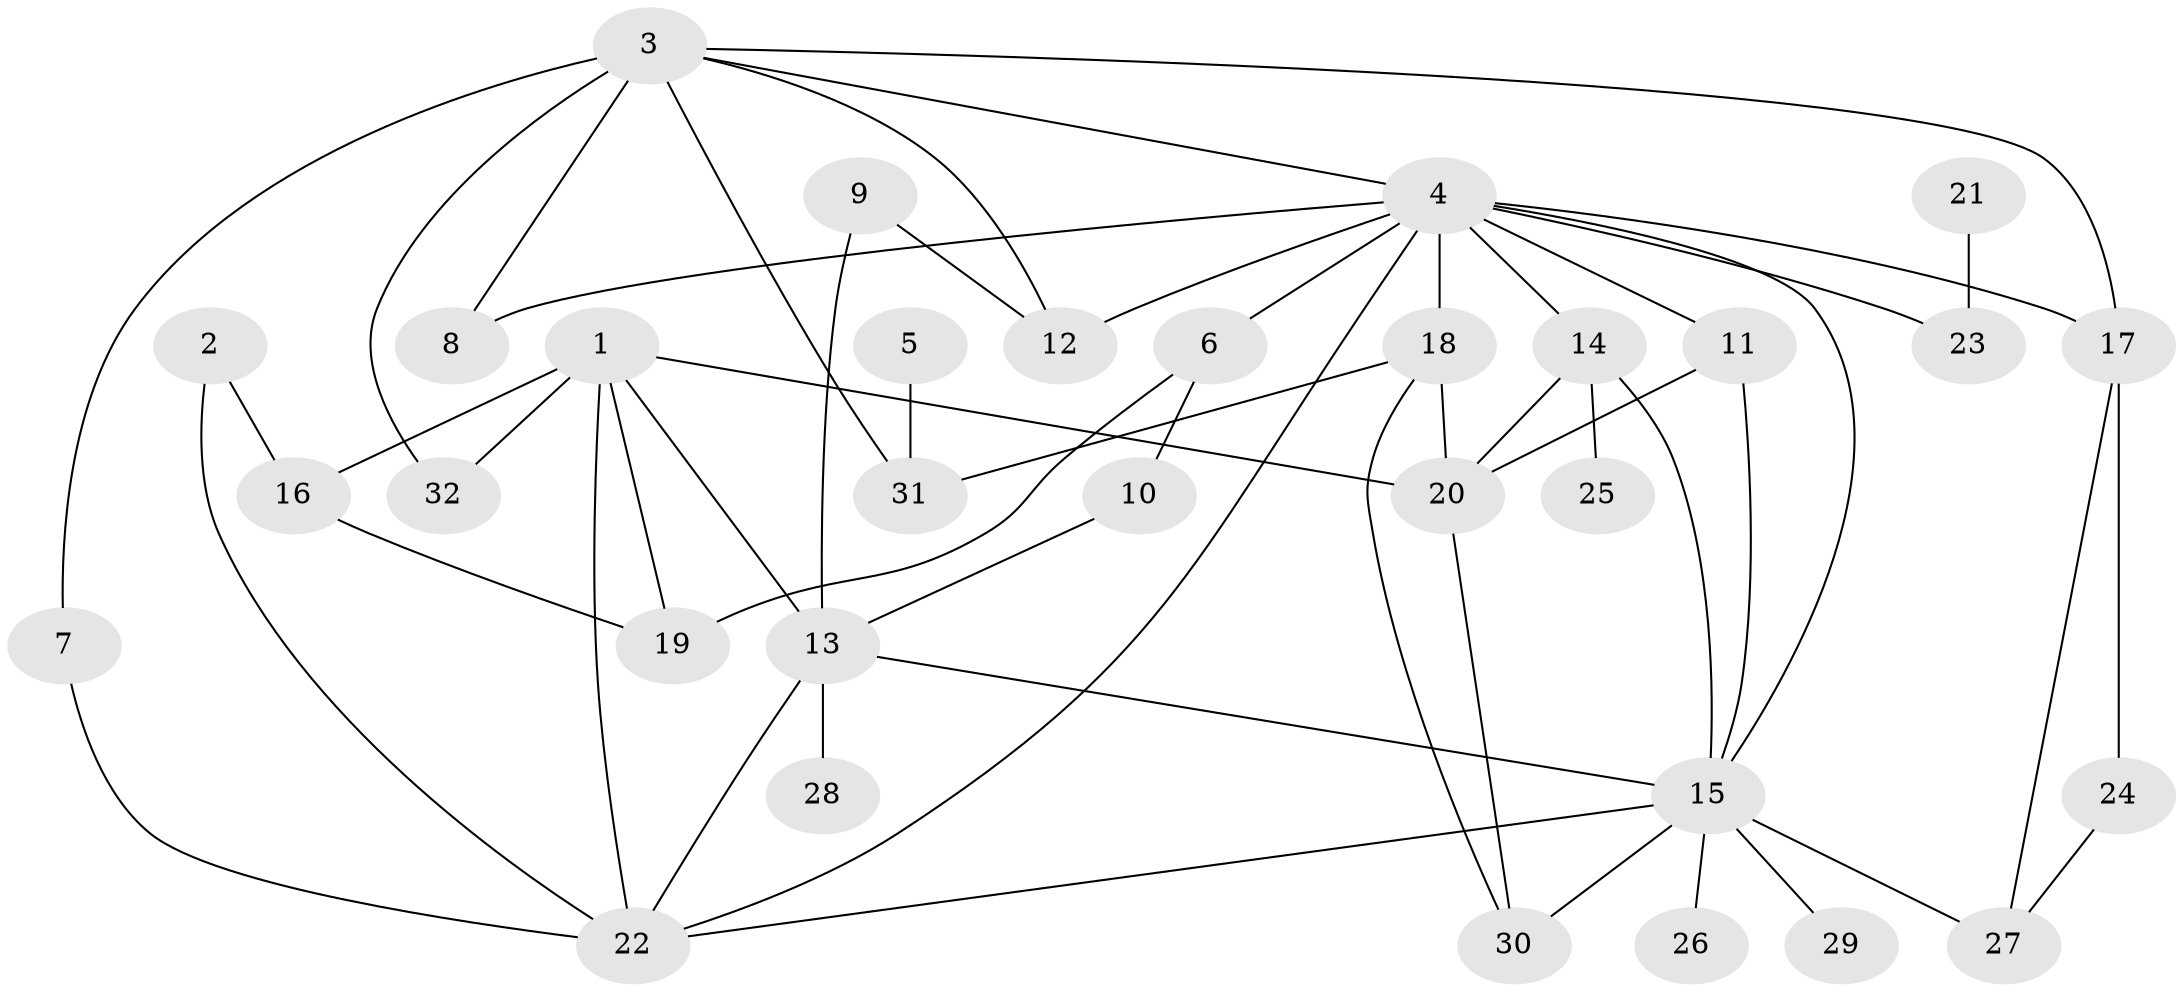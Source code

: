 // original degree distribution, {4: 0.125, 6: 0.046875, 8: 0.015625, 3: 0.265625, 5: 0.046875, 2: 0.34375, 1: 0.15625}
// Generated by graph-tools (version 1.1) at 2025/49/03/09/25 03:49:24]
// undirected, 32 vertices, 54 edges
graph export_dot {
graph [start="1"]
  node [color=gray90,style=filled];
  1;
  2;
  3;
  4;
  5;
  6;
  7;
  8;
  9;
  10;
  11;
  12;
  13;
  14;
  15;
  16;
  17;
  18;
  19;
  20;
  21;
  22;
  23;
  24;
  25;
  26;
  27;
  28;
  29;
  30;
  31;
  32;
  1 -- 13 [weight=1.0];
  1 -- 16 [weight=1.0];
  1 -- 19 [weight=1.0];
  1 -- 20 [weight=1.0];
  1 -- 22 [weight=1.0];
  1 -- 32 [weight=1.0];
  2 -- 16 [weight=1.0];
  2 -- 22 [weight=1.0];
  3 -- 4 [weight=1.0];
  3 -- 7 [weight=1.0];
  3 -- 8 [weight=1.0];
  3 -- 12 [weight=1.0];
  3 -- 17 [weight=1.0];
  3 -- 31 [weight=1.0];
  3 -- 32 [weight=2.0];
  4 -- 6 [weight=1.0];
  4 -- 8 [weight=1.0];
  4 -- 11 [weight=1.0];
  4 -- 12 [weight=1.0];
  4 -- 14 [weight=1.0];
  4 -- 15 [weight=1.0];
  4 -- 17 [weight=1.0];
  4 -- 18 [weight=1.0];
  4 -- 22 [weight=1.0];
  4 -- 23 [weight=1.0];
  5 -- 31 [weight=1.0];
  6 -- 10 [weight=1.0];
  6 -- 19 [weight=1.0];
  7 -- 22 [weight=1.0];
  9 -- 12 [weight=1.0];
  9 -- 13 [weight=1.0];
  10 -- 13 [weight=1.0];
  11 -- 15 [weight=1.0];
  11 -- 20 [weight=1.0];
  13 -- 15 [weight=1.0];
  13 -- 22 [weight=1.0];
  13 -- 28 [weight=1.0];
  14 -- 15 [weight=1.0];
  14 -- 20 [weight=1.0];
  14 -- 25 [weight=1.0];
  15 -- 22 [weight=1.0];
  15 -- 26 [weight=1.0];
  15 -- 27 [weight=1.0];
  15 -- 29 [weight=1.0];
  15 -- 30 [weight=2.0];
  16 -- 19 [weight=1.0];
  17 -- 24 [weight=1.0];
  17 -- 27 [weight=1.0];
  18 -- 20 [weight=1.0];
  18 -- 30 [weight=1.0];
  18 -- 31 [weight=1.0];
  20 -- 30 [weight=1.0];
  21 -- 23 [weight=1.0];
  24 -- 27 [weight=1.0];
}
